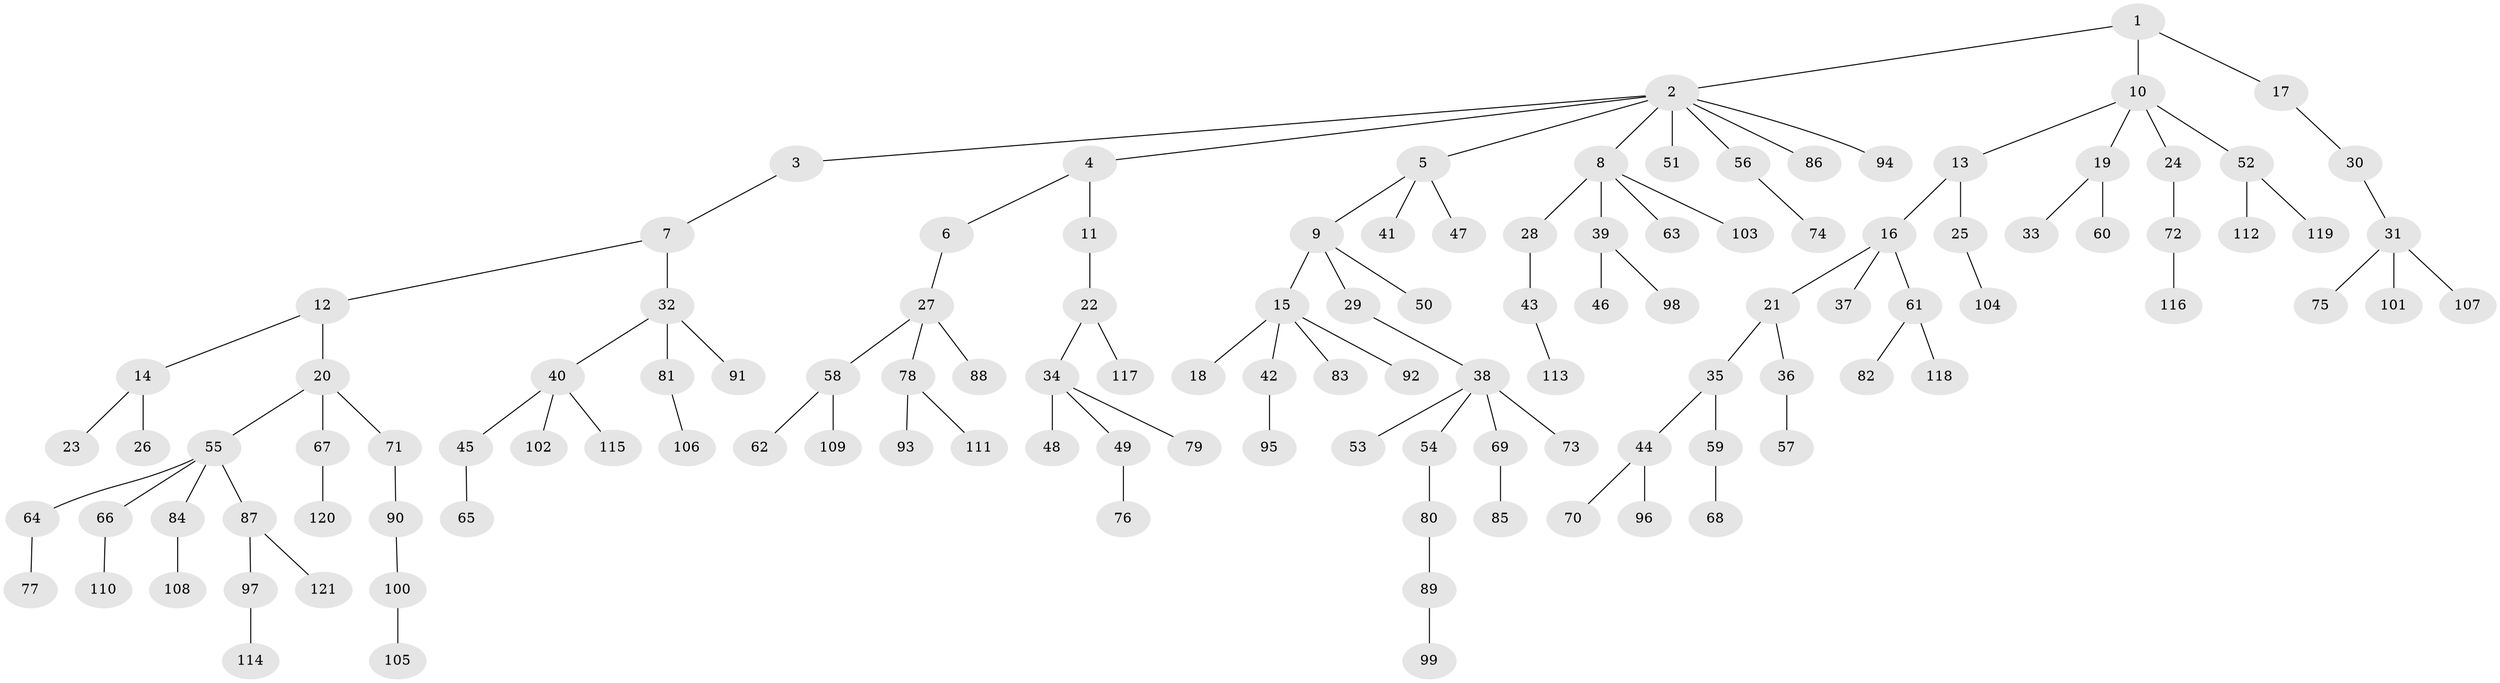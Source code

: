 // Generated by graph-tools (version 1.1) at 2025/26/03/09/25 03:26:28]
// undirected, 121 vertices, 120 edges
graph export_dot {
graph [start="1"]
  node [color=gray90,style=filled];
  1;
  2;
  3;
  4;
  5;
  6;
  7;
  8;
  9;
  10;
  11;
  12;
  13;
  14;
  15;
  16;
  17;
  18;
  19;
  20;
  21;
  22;
  23;
  24;
  25;
  26;
  27;
  28;
  29;
  30;
  31;
  32;
  33;
  34;
  35;
  36;
  37;
  38;
  39;
  40;
  41;
  42;
  43;
  44;
  45;
  46;
  47;
  48;
  49;
  50;
  51;
  52;
  53;
  54;
  55;
  56;
  57;
  58;
  59;
  60;
  61;
  62;
  63;
  64;
  65;
  66;
  67;
  68;
  69;
  70;
  71;
  72;
  73;
  74;
  75;
  76;
  77;
  78;
  79;
  80;
  81;
  82;
  83;
  84;
  85;
  86;
  87;
  88;
  89;
  90;
  91;
  92;
  93;
  94;
  95;
  96;
  97;
  98;
  99;
  100;
  101;
  102;
  103;
  104;
  105;
  106;
  107;
  108;
  109;
  110;
  111;
  112;
  113;
  114;
  115;
  116;
  117;
  118;
  119;
  120;
  121;
  1 -- 2;
  1 -- 10;
  1 -- 17;
  2 -- 3;
  2 -- 4;
  2 -- 5;
  2 -- 8;
  2 -- 51;
  2 -- 56;
  2 -- 86;
  2 -- 94;
  3 -- 7;
  4 -- 6;
  4 -- 11;
  5 -- 9;
  5 -- 41;
  5 -- 47;
  6 -- 27;
  7 -- 12;
  7 -- 32;
  8 -- 28;
  8 -- 39;
  8 -- 63;
  8 -- 103;
  9 -- 15;
  9 -- 29;
  9 -- 50;
  10 -- 13;
  10 -- 19;
  10 -- 24;
  10 -- 52;
  11 -- 22;
  12 -- 14;
  12 -- 20;
  13 -- 16;
  13 -- 25;
  14 -- 23;
  14 -- 26;
  15 -- 18;
  15 -- 42;
  15 -- 83;
  15 -- 92;
  16 -- 21;
  16 -- 37;
  16 -- 61;
  17 -- 30;
  19 -- 33;
  19 -- 60;
  20 -- 55;
  20 -- 67;
  20 -- 71;
  21 -- 35;
  21 -- 36;
  22 -- 34;
  22 -- 117;
  24 -- 72;
  25 -- 104;
  27 -- 58;
  27 -- 78;
  27 -- 88;
  28 -- 43;
  29 -- 38;
  30 -- 31;
  31 -- 75;
  31 -- 101;
  31 -- 107;
  32 -- 40;
  32 -- 81;
  32 -- 91;
  34 -- 48;
  34 -- 49;
  34 -- 79;
  35 -- 44;
  35 -- 59;
  36 -- 57;
  38 -- 53;
  38 -- 54;
  38 -- 69;
  38 -- 73;
  39 -- 46;
  39 -- 98;
  40 -- 45;
  40 -- 102;
  40 -- 115;
  42 -- 95;
  43 -- 113;
  44 -- 70;
  44 -- 96;
  45 -- 65;
  49 -- 76;
  52 -- 112;
  52 -- 119;
  54 -- 80;
  55 -- 64;
  55 -- 66;
  55 -- 84;
  55 -- 87;
  56 -- 74;
  58 -- 62;
  58 -- 109;
  59 -- 68;
  61 -- 82;
  61 -- 118;
  64 -- 77;
  66 -- 110;
  67 -- 120;
  69 -- 85;
  71 -- 90;
  72 -- 116;
  78 -- 93;
  78 -- 111;
  80 -- 89;
  81 -- 106;
  84 -- 108;
  87 -- 97;
  87 -- 121;
  89 -- 99;
  90 -- 100;
  97 -- 114;
  100 -- 105;
}
